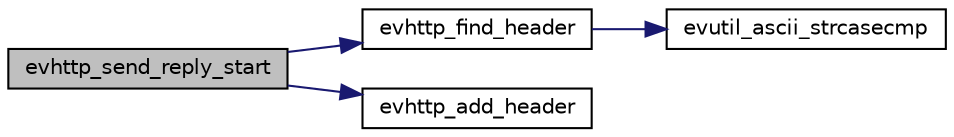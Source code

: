 digraph "evhttp_send_reply_start"
{
 // LATEX_PDF_SIZE
  edge [fontname="Helvetica",fontsize="10",labelfontname="Helvetica",labelfontsize="10"];
  node [fontname="Helvetica",fontsize="10",shape=record];
  rankdir="LR";
  Node144 [label="evhttp_send_reply_start",height=0.2,width=0.4,color="black", fillcolor="grey75", style="filled", fontcolor="black",tooltip=" "];
  Node144 -> Node145 [color="midnightblue",fontsize="10",style="solid",fontname="Helvetica"];
  Node145 [label="evhttp_find_header",height=0.2,width=0.4,color="black", fillcolor="white", style="filled",URL="$http_8h.html#af855b50bd9b47b3f00b44504d38db12c",tooltip=" "];
  Node145 -> Node146 [color="midnightblue",fontsize="10",style="solid",fontname="Helvetica"];
  Node146 [label="evutil_ascii_strcasecmp",height=0.2,width=0.4,color="black", fillcolor="white", style="filled",URL="$util_8h.html#aae46d8f8407906b79216f9be88803126",tooltip=" "];
  Node144 -> Node147 [color="midnightblue",fontsize="10",style="solid",fontname="Helvetica"];
  Node147 [label="evhttp_add_header",height=0.2,width=0.4,color="black", fillcolor="white", style="filled",URL="$http_8h.html#a04d806174bb259be406b32669a4ed9cc",tooltip=" "];
}
